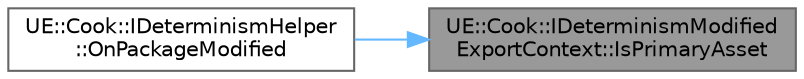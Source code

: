 digraph "UE::Cook::IDeterminismModifiedExportContext::IsPrimaryAsset"
{
 // INTERACTIVE_SVG=YES
 // LATEX_PDF_SIZE
  bgcolor="transparent";
  edge [fontname=Helvetica,fontsize=10,labelfontname=Helvetica,labelfontsize=10];
  node [fontname=Helvetica,fontsize=10,shape=box,height=0.2,width=0.4];
  rankdir="RL";
  Node1 [id="Node000001",label="UE::Cook::IDeterminismModified\lExportContext::IsPrimaryAsset",height=0.2,width=0.4,color="gray40", fillcolor="grey60", style="filled", fontcolor="black",tooltip="True iff the export that registered the DeterminismHelper is the primary asset in the package."];
  Node1 -> Node2 [id="edge1_Node000001_Node000002",dir="back",color="steelblue1",style="solid",tooltip=" "];
  Node2 [id="Node000002",label="UE::Cook::IDeterminismHelper\l::OnPackageModified",height=0.2,width=0.4,color="grey40", fillcolor="white", style="filled",URL="$d1/d04/classUE_1_1Cook_1_1IDeterminismHelper.html#a5fcd5d5c49fc71e564fcd16ebf8994cc",tooltip="Override this function to get a callback with the old and new values of the diagnostics when a packag..."];
}
